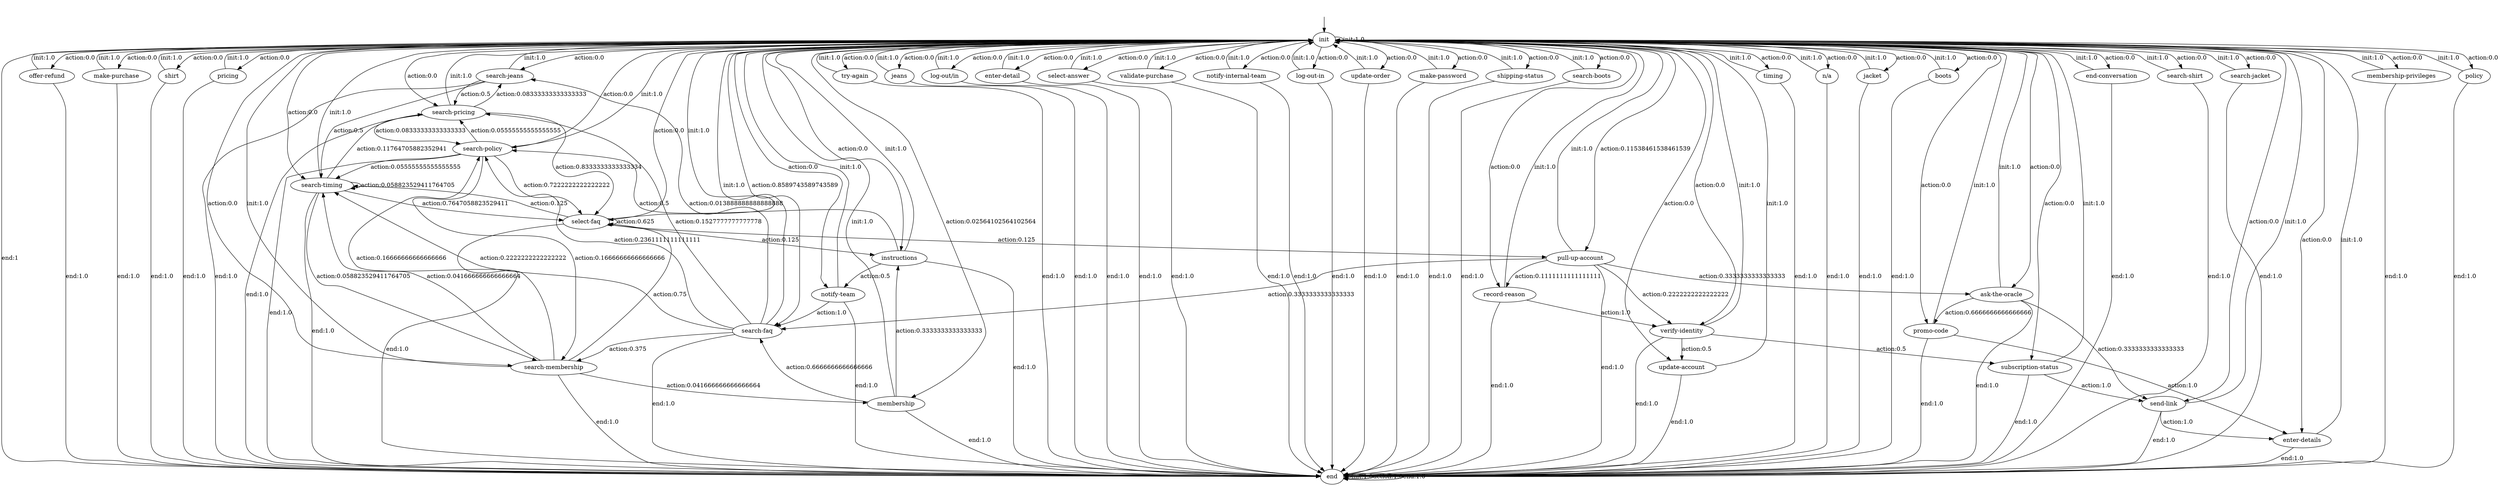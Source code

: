 digraph learned_mdp {
s0 [label="init"];
s1 [label="offer-refund"];
s2 [label="search-jeans"];
s3 [label="make-purchase"];
s4 [label="shirt"];
s5 [label="pricing"];
s6 [label="search-pricing"];
s7 [label="search-membership"];
s8 [label="try-again"];
s9 [label="promo-code"];
s10 [label="jeans"];
s11 [label="log-out/in"];
s12 [label="enter-detail"];
s13 [label="select-answer"];
s14 [label="validate-purchase"];
s15 [label="notify-internal-team"];
s16 [label="verify-identity"];
s17 [label="log-out-in"];
s18 [label="update-order"];
s19 [label="subscription-status"];
s20 [label="select-faq"];
s21 [label="make-password"];
s22 [label="ask-the-oracle"];
s23 [label="instructions"];
s24 [label="search-timing"];
s25 [label="shipping-status"];
s26 [label="pull-up-account"];
s27 [label="search-boots"];
s28 [label="update-account"];
s29 [label="timing"];
s30 [label="n/a"];
s31 [label="jacket"];
s32 [label="boots"];
s33 [label="end-conversation"];
s34 [label="search-shirt"];
s35 [label="record-reason"];
s36 [label="search-jacket"];
s37 [label="send-link"];
s38 [label="enter-details"];
s39 [label="membership-privileges"];
s40 [label="search-faq"];
s41 [label="notify-team"];
s42 [label="membership"];
s43 [label="search-policy"];
s44 [label="policy"];
s45 [label="end"];
s0 -> s0  [label="init:1.0"];
s0 -> s1  [label="action:0.0"];
s0 -> s2  [label="action:0.0"];
s0 -> s3  [label="action:0.0"];
s0 -> s4  [label="action:0.0"];
s0 -> s5  [label="action:0.0"];
s0 -> s6  [label="action:0.0"];
s0 -> s7  [label="action:0.0"];
s0 -> s8  [label="action:0.0"];
s0 -> s9  [label="action:0.0"];
s0 -> s10  [label="action:0.0"];
s0 -> s11  [label="action:0.0"];
s0 -> s12  [label="action:0.0"];
s0 -> s13  [label="action:0.0"];
s0 -> s14  [label="action:0.0"];
s0 -> s15  [label="action:0.0"];
s0 -> s16  [label="action:0.0"];
s0 -> s17  [label="action:0.0"];
s0 -> s18  [label="action:0.0"];
s0 -> s19  [label="action:0.0"];
s0 -> s20  [label="action:0.0"];
s0 -> s21  [label="action:0.0"];
s0 -> s22  [label="action:0.0"];
s0 -> s23  [label="action:0.0"];
s0 -> s24  [label="action:0.0"];
s0 -> s25  [label="action:0.0"];
s0 -> s26  [label="action:0.11538461538461539"];
s0 -> s27  [label="action:0.0"];
s0 -> s28  [label="action:0.0"];
s0 -> s29  [label="action:0.0"];
s0 -> s30  [label="action:0.0"];
s0 -> s31  [label="action:0.0"];
s0 -> s32  [label="action:0.0"];
s0 -> s33  [label="action:0.0"];
s0 -> s34  [label="action:0.0"];
s0 -> s35  [label="action:0.0"];
s0 -> s36  [label="action:0.0"];
s0 -> s37  [label="action:0.0"];
s0 -> s38  [label="action:0.0"];
s0 -> s39  [label="action:0.0"];
s0 -> s40  [label="action:0.8589743589743589"];
s0 -> s41  [label="action:0.0"];
s0 -> s42  [label="action:0.02564102564102564"];
s0 -> s43  [label="action:0.0"];
s0 -> s44  [label="action:0.0"];
s0 -> s45  [label="end:1"];
s1 -> s0  [label="init:1.0"];
s1 -> s45 [label="end:1.0"];
s2 -> s0  [label="init:1.0"];
s2 -> s6  [label="action:0.5"];
s2 -> s24  [label="action:0.5"];
s2 -> s45 [label="end:1.0"];
s3 -> s0  [label="init:1.0"];
s3 -> s45 [label="end:1.0"];
s4 -> s0  [label="init:1.0"];
s4 -> s45 [label="end:1.0"];
s5 -> s0  [label="init:1.0"];
s5 -> s45 [label="end:1.0"];
s6 -> s0  [label="init:1.0"];
s6 -> s2  [label="action:0.08333333333333333"];
s6 -> s20  [label="action:0.8333333333333334"];
s6 -> s43  [label="action:0.08333333333333333"];
s6 -> s45 [label="end:1.0"];
s7 -> s0  [label="init:1.0"];
s7 -> s20  [label="action:0.75"];
s7 -> s24  [label="action:0.041666666666666664"];
s7 -> s42  [label="action:0.041666666666666664"];
s7 -> s43  [label="action:0.16666666666666666"];
s7 -> s45 [label="end:1.0"];
s8 -> s0  [label="init:1.0"];
s8 -> s45 [label="end:1.0"];
s9 -> s0  [label="init:1.0"];
s9 -> s38  [label="action:1.0"];
s9 -> s45 [label="end:1.0"];
s10 -> s0  [label="init:1.0"];
s10 -> s45 [label="end:1.0"];
s11 -> s0  [label="init:1.0"];
s11 -> s45 [label="end:1.0"];
s12 -> s0  [label="init:1.0"];
s12 -> s45 [label="end:1.0"];
s13 -> s0  [label="init:1.0"];
s13 -> s45 [label="end:1.0"];
s14 -> s0  [label="init:1.0"];
s14 -> s45 [label="end:1.0"];
s15 -> s0  [label="init:1.0"];
s15 -> s45 [label="end:1.0"];
s16 -> s0  [label="init:1.0"];
s16 -> s19  [label="action:0.5"];
s16 -> s28  [label="action:0.5"];
s16 -> s45 [label="end:1.0"];
s17 -> s0  [label="init:1.0"];
s17 -> s45 [label="end:1.0"];
s18 -> s0  [label="init:1.0"];
s18 -> s45 [label="end:1.0"];
s19 -> s0  [label="init:1.0"];
s19 -> s37  [label="action:1.0"];
s19 -> s45 [label="end:1.0"];
s20 -> s0  [label="init:1.0"];
s20 -> s20  [label="action:0.625"];
s20 -> s23  [label="action:0.125"];
s20 -> s24  [label="action:0.125"];
s20 -> s26  [label="action:0.125"];
s20 -> s45 [label="end:1.0"];
s21 -> s0  [label="init:1.0"];
s21 -> s45 [label="end:1.0"];
s22 -> s0  [label="init:1.0"];
s22 -> s9  [label="action:0.6666666666666666"];
s22 -> s37  [label="action:0.3333333333333333"];
s22 -> s45 [label="end:1.0"];
s23 -> s0  [label="init:1.0"];
s23 -> s41  [label="action:0.5"];
s23 -> s43  [label="action:0.5"];
s23 -> s45 [label="end:1.0"];
s24 -> s0  [label="init:1.0"];
s24 -> s6  [label="action:0.11764705882352941"];
s24 -> s7  [label="action:0.058823529411764705"];
s24 -> s20  [label="action:0.7647058823529411"];
s24 -> s24  [label="action:0.058823529411764705"];
s24 -> s45 [label="end:1.0"];
s25 -> s0  [label="init:1.0"];
s25 -> s45 [label="end:1.0"];
s26 -> s0  [label="init:1.0"];
s26 -> s16  [label="action:0.2222222222222222"];
s26 -> s22  [label="action:0.3333333333333333"];
s26 -> s35  [label="action:0.1111111111111111"];
s26 -> s40  [label="action:0.3333333333333333"];
s26 -> s45 [label="end:1.0"];
s27 -> s0  [label="init:1.0"];
s27 -> s45 [label="end:1.0"];
s28 -> s0  [label="init:1.0"];
s28 -> s45 [label="end:1.0"];
s29 -> s0  [label="init:1.0"];
s29 -> s45 [label="end:1.0"];
s30 -> s0  [label="init:1.0"];
s30 -> s45 [label="end:1.0"];
s31 -> s0  [label="init:1.0"];
s31 -> s45 [label="end:1.0"];
s32 -> s0  [label="init:1.0"];
s32 -> s45 [label="end:1.0"];
s33 -> s0  [label="init:1.0"];
s33 -> s45 [label="end:1.0"];
s34 -> s0  [label="init:1.0"];
s34 -> s45 [label="end:1.0"];
s35 -> s0  [label="init:1.0"];
s35 -> s16  [label="action:1.0"];
s35 -> s45 [label="end:1.0"];
s36 -> s0  [label="init:1.0"];
s36 -> s45 [label="end:1.0"];
s37 -> s0  [label="init:1.0"];
s37 -> s38  [label="action:1.0"];
s37 -> s45 [label="end:1.0"];
s38 -> s0  [label="init:1.0"];
s38 -> s45 [label="end:1.0"];
s39 -> s0  [label="init:1.0"];
s39 -> s45 [label="end:1.0"];
s40 -> s0  [label="init:1.0"];
s40 -> s2  [label="action:0.013888888888888888"];
s40 -> s6  [label="action:0.1527777777777778"];
s40 -> s7  [label="action:0.375"];
s40 -> s24  [label="action:0.2222222222222222"];
s40 -> s43  [label="action:0.2361111111111111"];
s40 -> s45 [label="end:1.0"];
s41 -> s0  [label="init:1.0"];
s41 -> s40  [label="action:1.0"];
s41 -> s45 [label="end:1.0"];
s42 -> s0  [label="init:1.0"];
s42 -> s23  [label="action:0.3333333333333333"];
s42 -> s40  [label="action:0.6666666666666666"];
s42 -> s45 [label="end:1.0"];
s43 -> s0  [label="init:1.0"];
s43 -> s6  [label="action:0.05555555555555555"];
s43 -> s7  [label="action:0.16666666666666666"];
s43 -> s20  [label="action:0.7222222222222222"];
s43 -> s24  [label="action:0.05555555555555555"];
s43 -> s45 [label="end:1.0"];
s44 -> s0  [label="init:1.0"];
s44 -> s45 [label="end:1.0"];
s45 -> s45 [label="init:1.0"];
s45 -> s45  [label="action:1.0"];
s45 -> s45  [label="end:1.0"];
__start0 [label="", shape=none];
__start0 -> s0  [label=""];
}
